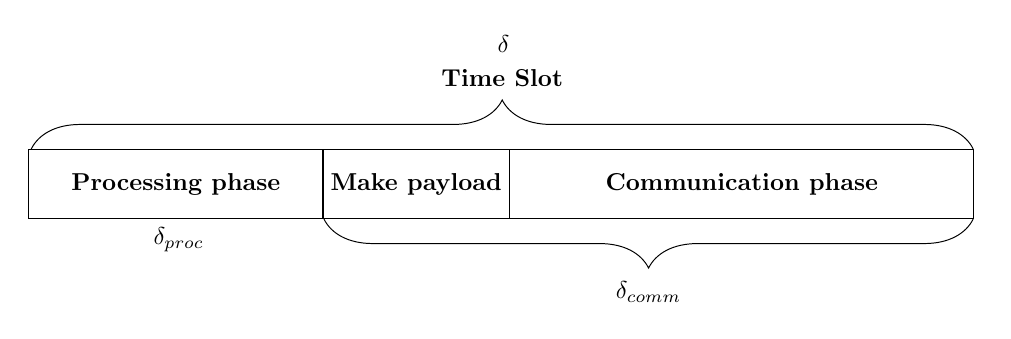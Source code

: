 \resizebox{1\textwidth}{!}{%
\begin{tikzpicture}[scale=\textwidth]
\node[draw, align = center, 
		minimum width=0.55\textwidth, 
		minimum height=10mm] 
	(communicating) at (0,0)
	{\textbf{Communication phase}};
\node[draw, left = 0 cm of communicating,
		minimum width=0.1\textwidth, 
		minimum height=10mm]
		(payload) {\textbf{Make payload}};
\node[draw, left = 0cm of payload,
        minimum width=0.35\textwidth, 
        minimum height=10mm,
        label=below:$\delta_{proc}$]
    (processing)
    {\textbf{Processing phase}};

\draw [decoration={brace, amplitude=+20pt}, decorate]
    (processing.north west) -- (communicating.north east) node [black,midway,above=+22pt] 
    (linename)
    {\textbf{Time Slot}};	

    \node[align=center,black,anchor=south] at (linename.north) {$\delta$};

\draw [decoration={brace, amplitude=20pt, mirror}, decorate]
    (payload.south west) -- (communicating.south east) node [black,midway,below=+22pt] 
    (linename)
    {$\delta_{comm}$};	

\end{tikzpicture}
}%

